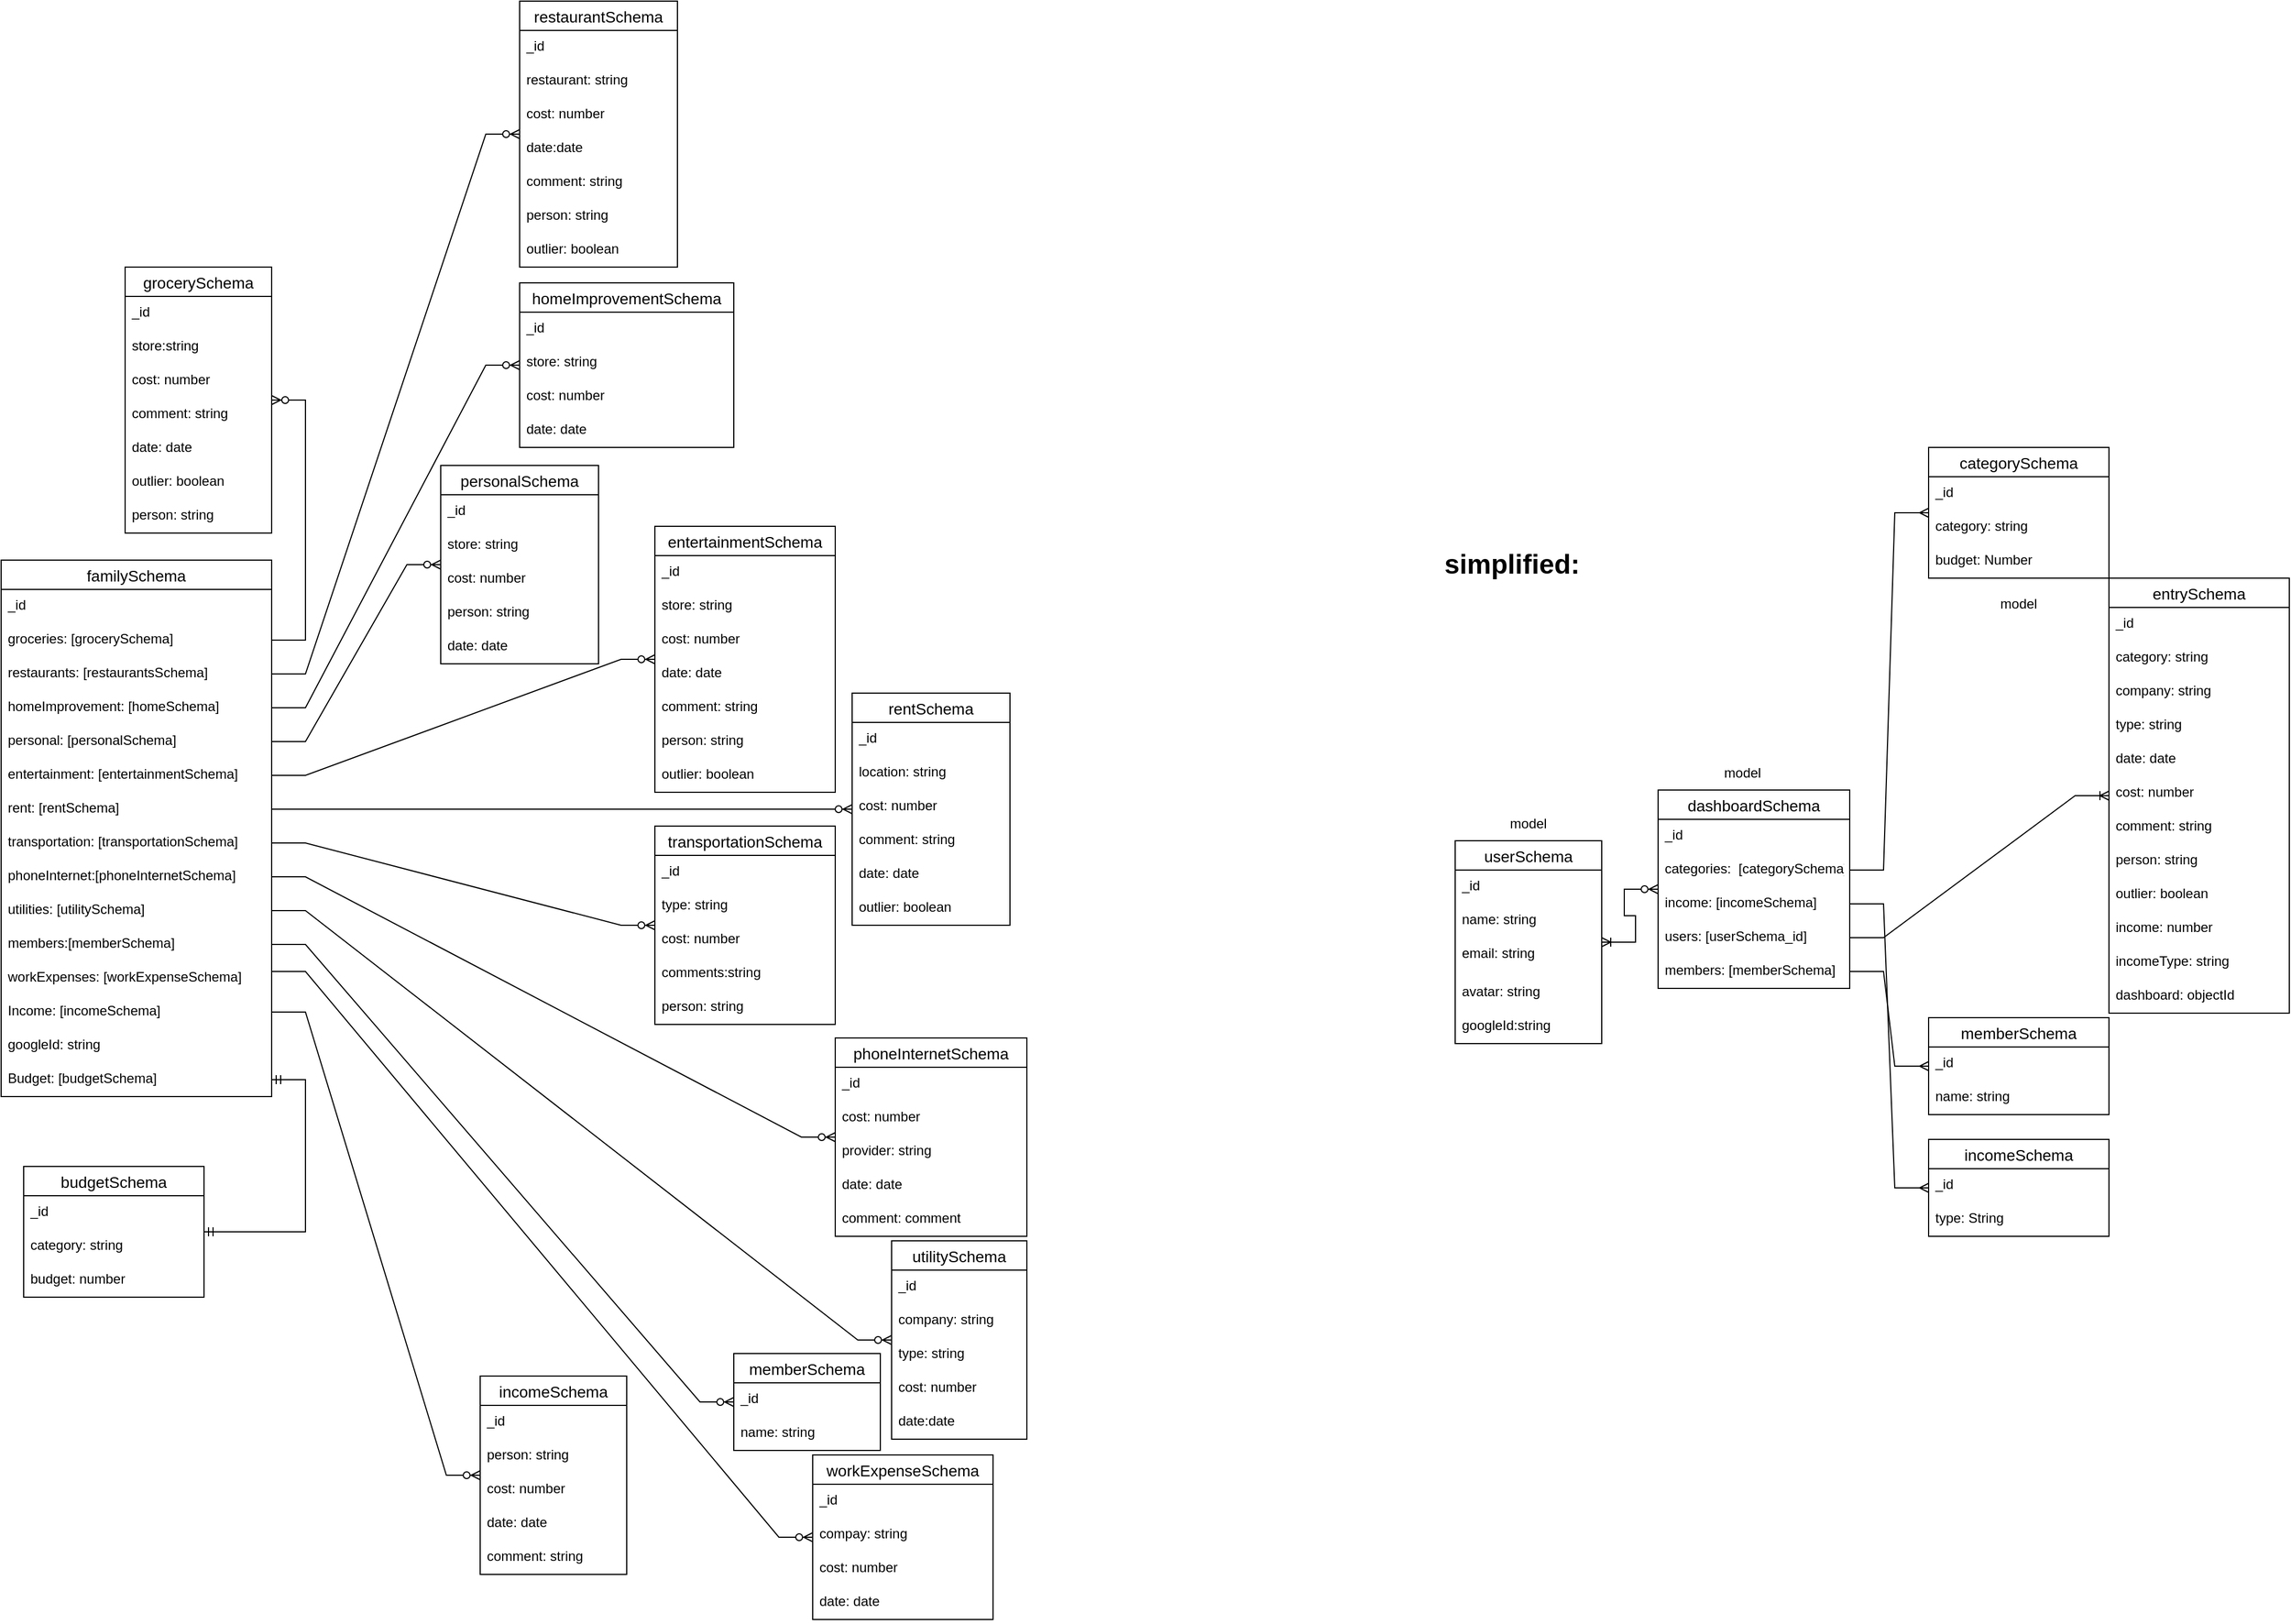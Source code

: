 <mxfile version="20.6.0" type="device"><diagram id="WO_84rL3U-ertuUXP4u1" name="Page-1"><mxGraphModel dx="1070" dy="1040" grid="1" gridSize="10" guides="1" tooltips="1" connect="1" arrows="1" fold="1" page="1" pageScale="1" pageWidth="1100" pageHeight="1700" math="0" shadow="0"><root><mxCell id="0"/><mxCell id="1" parent="0"/><mxCell id="VlWecFwiFD_MpgBrBGhW-43" value="" style="edgeStyle=entityRelationEdgeStyle;fontSize=12;html=1;endArrow=ERzeroToMany;endFill=1;rounded=0;exitX=1;exitY=0.5;exitDx=0;exitDy=0;" parent="1" source="eWNiQmR7Tq-PHGVqPAi0-11" target="VlWecFwiFD_MpgBrBGhW-39" edge="1"><mxGeometry width="100" height="100" relative="1" as="geometry"><mxPoint x="250" y="490" as="sourcePoint"/><mxPoint x="350" y="390" as="targetPoint"/></mxGeometry></mxCell><mxCell id="VlWecFwiFD_MpgBrBGhW-1" value="familySchema" style="swimlane;fontStyle=0;childLayout=stackLayout;horizontal=1;startSize=26;horizontalStack=0;resizeParent=1;resizeParentMax=0;resizeLast=0;collapsible=1;marginBottom=0;align=center;fontSize=14;" parent="1" vertex="1"><mxGeometry x="60" y="546" width="240" height="476" as="geometry"><mxRectangle x="50" y="100" width="80" height="30" as="alternateBounds"/></mxGeometry></mxCell><mxCell id="VlWecFwiFD_MpgBrBGhW-32" value="_id" style="text;strokeColor=none;fillColor=none;spacingLeft=4;spacingRight=4;overflow=hidden;rotatable=0;points=[[0,0.5],[1,0.5]];portConstraint=eastwest;fontSize=12;" parent="VlWecFwiFD_MpgBrBGhW-1" vertex="1"><mxGeometry y="26" width="240" height="30" as="geometry"/></mxCell><mxCell id="VlWecFwiFD_MpgBrBGhW-2" value="groceries: [grocerySchema]" style="text;strokeColor=none;fillColor=none;spacingLeft=4;spacingRight=4;overflow=hidden;rotatable=0;points=[[0,0.5],[1,0.5]];portConstraint=eastwest;fontSize=12;" parent="VlWecFwiFD_MpgBrBGhW-1" vertex="1"><mxGeometry y="56" width="240" height="30" as="geometry"/></mxCell><mxCell id="eWNiQmR7Tq-PHGVqPAi0-11" value="restaurants: [restaurantsSchema]" style="text;strokeColor=none;fillColor=none;spacingLeft=4;spacingRight=4;overflow=hidden;rotatable=0;points=[[0,0.5],[1,0.5]];portConstraint=eastwest;fontSize=12;" parent="VlWecFwiFD_MpgBrBGhW-1" vertex="1"><mxGeometry y="86" width="240" height="30" as="geometry"/></mxCell><mxCell id="VlWecFwiFD_MpgBrBGhW-3" value="homeImprovement: [homeSchema]" style="text;strokeColor=none;fillColor=none;spacingLeft=4;spacingRight=4;overflow=hidden;rotatable=0;points=[[0,0.5],[1,0.5]];portConstraint=eastwest;fontSize=12;" parent="VlWecFwiFD_MpgBrBGhW-1" vertex="1"><mxGeometry y="116" width="240" height="30" as="geometry"/></mxCell><mxCell id="eWNiQmR7Tq-PHGVqPAi0-3" value="personal: [personalSchema]" style="text;strokeColor=none;fillColor=none;spacingLeft=4;spacingRight=4;overflow=hidden;rotatable=0;points=[[0,0.5],[1,0.5]];portConstraint=eastwest;fontSize=12;" parent="VlWecFwiFD_MpgBrBGhW-1" vertex="1"><mxGeometry y="146" width="240" height="30" as="geometry"/></mxCell><mxCell id="VlWecFwiFD_MpgBrBGhW-11" value="entertainment: [entertainmentSchema]" style="text;strokeColor=none;fillColor=none;spacingLeft=4;spacingRight=4;overflow=hidden;rotatable=0;points=[[0,0.5],[1,0.5]];portConstraint=eastwest;fontSize=12;" parent="VlWecFwiFD_MpgBrBGhW-1" vertex="1"><mxGeometry y="176" width="240" height="30" as="geometry"/></mxCell><mxCell id="VlWecFwiFD_MpgBrBGhW-12" value="rent: [rentSchema]" style="text;strokeColor=none;fillColor=none;spacingLeft=4;spacingRight=4;overflow=hidden;rotatable=0;points=[[0,0.5],[1,0.5]];portConstraint=eastwest;fontSize=12;" parent="VlWecFwiFD_MpgBrBGhW-1" vertex="1"><mxGeometry y="206" width="240" height="30" as="geometry"/></mxCell><mxCell id="VlWecFwiFD_MpgBrBGhW-72" value="transportation: [transportationSchema]" style="text;strokeColor=none;fillColor=none;spacingLeft=4;spacingRight=4;overflow=hidden;rotatable=0;points=[[0,0.5],[1,0.5]];portConstraint=eastwest;fontSize=12;" parent="VlWecFwiFD_MpgBrBGhW-1" vertex="1"><mxGeometry y="236" width="240" height="30" as="geometry"/></mxCell><mxCell id="VlWecFwiFD_MpgBrBGhW-71" value="phoneInternet:[phoneInternetSchema]" style="text;strokeColor=none;fillColor=none;spacingLeft=4;spacingRight=4;overflow=hidden;rotatable=0;points=[[0,0.5],[1,0.5]];portConstraint=eastwest;fontSize=12;" parent="VlWecFwiFD_MpgBrBGhW-1" vertex="1"><mxGeometry y="266" width="240" height="30" as="geometry"/></mxCell><mxCell id="VlWecFwiFD_MpgBrBGhW-94" value="utilities: [utilitySchema]" style="text;strokeColor=none;fillColor=none;spacingLeft=4;spacingRight=4;overflow=hidden;rotatable=0;points=[[0,0.5],[1,0.5]];portConstraint=eastwest;fontSize=12;" parent="VlWecFwiFD_MpgBrBGhW-1" vertex="1"><mxGeometry y="296" width="240" height="30" as="geometry"/></mxCell><mxCell id="VlWecFwiFD_MpgBrBGhW-131" value="members:[memberSchema]" style="text;strokeColor=none;fillColor=none;spacingLeft=4;spacingRight=4;overflow=hidden;rotatable=0;points=[[0,0.5],[1,0.5]];portConstraint=eastwest;fontSize=12;" parent="VlWecFwiFD_MpgBrBGhW-1" vertex="1"><mxGeometry y="326" width="240" height="30" as="geometry"/></mxCell><mxCell id="eWNiQmR7Tq-PHGVqPAi0-18" value="workExpenses: [workExpenseSchema]" style="text;strokeColor=none;fillColor=none;spacingLeft=4;spacingRight=4;overflow=hidden;rotatable=0;points=[[0,0.5],[1,0.5]];portConstraint=eastwest;fontSize=12;" parent="VlWecFwiFD_MpgBrBGhW-1" vertex="1"><mxGeometry y="356" width="240" height="30" as="geometry"/></mxCell><mxCell id="VlWecFwiFD_MpgBrBGhW-4" value="Income: [incomeSchema]" style="text;strokeColor=none;fillColor=none;spacingLeft=4;spacingRight=4;overflow=hidden;rotatable=0;points=[[0,0.5],[1,0.5]];portConstraint=eastwest;fontSize=12;" parent="VlWecFwiFD_MpgBrBGhW-1" vertex="1"><mxGeometry y="386" width="240" height="30" as="geometry"/></mxCell><mxCell id="Ias-lhgILJy3exDnKTMi-1" value="googleId: string" style="text;strokeColor=none;fillColor=none;spacingLeft=4;spacingRight=4;overflow=hidden;rotatable=0;points=[[0,0.5],[1,0.5]];portConstraint=eastwest;fontSize=12;" parent="VlWecFwiFD_MpgBrBGhW-1" vertex="1"><mxGeometry y="416" width="240" height="30" as="geometry"/></mxCell><mxCell id="I9Ud9CCFTkTV61IEPjS3-1" value="Budget: [budgetSchema]" style="text;strokeColor=none;fillColor=none;spacingLeft=4;spacingRight=4;overflow=hidden;rotatable=0;points=[[0,0.5],[1,0.5]];portConstraint=eastwest;fontSize=12;" parent="VlWecFwiFD_MpgBrBGhW-1" vertex="1"><mxGeometry y="446" width="240" height="30" as="geometry"/></mxCell><mxCell id="VlWecFwiFD_MpgBrBGhW-36" value="" style="edgeStyle=entityRelationEdgeStyle;fontSize=12;html=1;endArrow=ERzeroToMany;endFill=1;rounded=0;exitX=1;exitY=0.5;exitDx=0;exitDy=0;" parent="1" source="VlWecFwiFD_MpgBrBGhW-2" target="VlWecFwiFD_MpgBrBGhW-14" edge="1"><mxGeometry width="100" height="100" relative="1" as="geometry"><mxPoint x="250" y="490" as="sourcePoint"/><mxPoint x="350" y="390" as="targetPoint"/></mxGeometry></mxCell><mxCell id="VlWecFwiFD_MpgBrBGhW-39" value="restaurantSchema" style="swimlane;fontStyle=0;childLayout=stackLayout;horizontal=1;startSize=26;horizontalStack=0;resizeParent=1;resizeParentMax=0;resizeLast=0;collapsible=1;marginBottom=0;align=center;fontSize=14;" parent="1" vertex="1"><mxGeometry x="520" y="50" width="140" height="236" as="geometry"/></mxCell><mxCell id="VlWecFwiFD_MpgBrBGhW-40" value="_id" style="text;strokeColor=none;fillColor=none;spacingLeft=4;spacingRight=4;overflow=hidden;rotatable=0;points=[[0,0.5],[1,0.5]];portConstraint=eastwest;fontSize=12;" parent="VlWecFwiFD_MpgBrBGhW-39" vertex="1"><mxGeometry y="26" width="140" height="30" as="geometry"/></mxCell><mxCell id="VlWecFwiFD_MpgBrBGhW-41" value="restaurant: string" style="text;strokeColor=none;fillColor=none;spacingLeft=4;spacingRight=4;overflow=hidden;rotatable=0;points=[[0,0.5],[1,0.5]];portConstraint=eastwest;fontSize=12;" parent="VlWecFwiFD_MpgBrBGhW-39" vertex="1"><mxGeometry y="56" width="140" height="30" as="geometry"/></mxCell><mxCell id="VlWecFwiFD_MpgBrBGhW-42" value="cost: number" style="text;strokeColor=none;fillColor=none;spacingLeft=4;spacingRight=4;overflow=hidden;rotatable=0;points=[[0,0.5],[1,0.5]];portConstraint=eastwest;fontSize=12;" parent="VlWecFwiFD_MpgBrBGhW-39" vertex="1"><mxGeometry y="86" width="140" height="30" as="geometry"/></mxCell><mxCell id="VlWecFwiFD_MpgBrBGhW-45" value="date:date" style="text;strokeColor=none;fillColor=none;spacingLeft=4;spacingRight=4;overflow=hidden;rotatable=0;points=[[0,0.5],[1,0.5]];portConstraint=eastwest;fontSize=12;" parent="VlWecFwiFD_MpgBrBGhW-39" vertex="1"><mxGeometry y="116" width="140" height="30" as="geometry"/></mxCell><mxCell id="VlWecFwiFD_MpgBrBGhW-75" value="comment: string" style="text;strokeColor=none;fillColor=none;spacingLeft=4;spacingRight=4;overflow=hidden;rotatable=0;points=[[0,0.5],[1,0.5]];portConstraint=eastwest;fontSize=12;" parent="VlWecFwiFD_MpgBrBGhW-39" vertex="1"><mxGeometry y="146" width="140" height="30" as="geometry"/></mxCell><mxCell id="VlWecFwiFD_MpgBrBGhW-110" value="person: string" style="text;strokeColor=none;fillColor=none;spacingLeft=4;spacingRight=4;overflow=hidden;rotatable=0;points=[[0,0.5],[1,0.5]];portConstraint=eastwest;fontSize=12;" parent="VlWecFwiFD_MpgBrBGhW-39" vertex="1"><mxGeometry y="176" width="140" height="30" as="geometry"/></mxCell><mxCell id="VlWecFwiFD_MpgBrBGhW-146" value="outlier: boolean" style="text;strokeColor=none;fillColor=none;spacingLeft=4;spacingRight=4;overflow=hidden;rotatable=0;points=[[0,0.5],[1,0.5]];portConstraint=eastwest;fontSize=12;" parent="VlWecFwiFD_MpgBrBGhW-39" vertex="1"><mxGeometry y="206" width="140" height="30" as="geometry"/></mxCell><mxCell id="VlWecFwiFD_MpgBrBGhW-46" value="entertainmentSchema" style="swimlane;fontStyle=0;childLayout=stackLayout;horizontal=1;startSize=26;horizontalStack=0;resizeParent=1;resizeParentMax=0;resizeLast=0;collapsible=1;marginBottom=0;align=center;fontSize=14;" parent="1" vertex="1"><mxGeometry x="640" y="516" width="160" height="236" as="geometry"/></mxCell><mxCell id="VlWecFwiFD_MpgBrBGhW-47" value="_id" style="text;strokeColor=none;fillColor=none;spacingLeft=4;spacingRight=4;overflow=hidden;rotatable=0;points=[[0,0.5],[1,0.5]];portConstraint=eastwest;fontSize=12;" parent="VlWecFwiFD_MpgBrBGhW-46" vertex="1"><mxGeometry y="26" width="160" height="30" as="geometry"/></mxCell><mxCell id="VlWecFwiFD_MpgBrBGhW-48" value="store: string" style="text;strokeColor=none;fillColor=none;spacingLeft=4;spacingRight=4;overflow=hidden;rotatable=0;points=[[0,0.5],[1,0.5]];portConstraint=eastwest;fontSize=12;" parent="VlWecFwiFD_MpgBrBGhW-46" vertex="1"><mxGeometry y="56" width="160" height="30" as="geometry"/></mxCell><mxCell id="VlWecFwiFD_MpgBrBGhW-49" value="cost: number" style="text;strokeColor=none;fillColor=none;spacingLeft=4;spacingRight=4;overflow=hidden;rotatable=0;points=[[0,0.5],[1,0.5]];portConstraint=eastwest;fontSize=12;" parent="VlWecFwiFD_MpgBrBGhW-46" vertex="1"><mxGeometry y="86" width="160" height="30" as="geometry"/></mxCell><mxCell id="VlWecFwiFD_MpgBrBGhW-57" value="date: date" style="text;strokeColor=none;fillColor=none;spacingLeft=4;spacingRight=4;overflow=hidden;rotatable=0;points=[[0,0.5],[1,0.5]];portConstraint=eastwest;fontSize=12;" parent="VlWecFwiFD_MpgBrBGhW-46" vertex="1"><mxGeometry y="116" width="160" height="30" as="geometry"/></mxCell><mxCell id="VlWecFwiFD_MpgBrBGhW-74" value="comment: string" style="text;strokeColor=none;fillColor=none;spacingLeft=4;spacingRight=4;overflow=hidden;rotatable=0;points=[[0,0.5],[1,0.5]];portConstraint=eastwest;fontSize=12;" parent="VlWecFwiFD_MpgBrBGhW-46" vertex="1"><mxGeometry y="146" width="160" height="30" as="geometry"/></mxCell><mxCell id="VlWecFwiFD_MpgBrBGhW-109" value="person: string" style="text;strokeColor=none;fillColor=none;spacingLeft=4;spacingRight=4;overflow=hidden;rotatable=0;points=[[0,0.5],[1,0.5]];portConstraint=eastwest;fontSize=12;" parent="VlWecFwiFD_MpgBrBGhW-46" vertex="1"><mxGeometry y="176" width="160" height="30" as="geometry"/></mxCell><mxCell id="VlWecFwiFD_MpgBrBGhW-147" value="outlier: boolean" style="text;strokeColor=none;fillColor=none;spacingLeft=4;spacingRight=4;overflow=hidden;rotatable=0;points=[[0,0.5],[1,0.5]];portConstraint=eastwest;fontSize=12;" parent="VlWecFwiFD_MpgBrBGhW-46" vertex="1"><mxGeometry y="206" width="160" height="30" as="geometry"/></mxCell><mxCell id="VlWecFwiFD_MpgBrBGhW-50" value="" style="edgeStyle=entityRelationEdgeStyle;fontSize=12;html=1;endArrow=ERzeroToMany;endFill=1;rounded=0;exitX=1;exitY=0.5;exitDx=0;exitDy=0;" parent="1" source="VlWecFwiFD_MpgBrBGhW-11" target="VlWecFwiFD_MpgBrBGhW-46" edge="1"><mxGeometry width="100" height="100" relative="1" as="geometry"><mxPoint x="250" y="490" as="sourcePoint"/><mxPoint x="450" y="470" as="targetPoint"/></mxGeometry></mxCell><mxCell id="VlWecFwiFD_MpgBrBGhW-53" value="rentSchema" style="swimlane;fontStyle=0;childLayout=stackLayout;horizontal=1;startSize=26;horizontalStack=0;resizeParent=1;resizeParentMax=0;resizeLast=0;collapsible=1;marginBottom=0;align=center;fontSize=14;" parent="1" vertex="1"><mxGeometry x="815" y="664" width="140" height="206" as="geometry"/></mxCell><mxCell id="VlWecFwiFD_MpgBrBGhW-54" value="_id" style="text;strokeColor=none;fillColor=none;spacingLeft=4;spacingRight=4;overflow=hidden;rotatable=0;points=[[0,0.5],[1,0.5]];portConstraint=eastwest;fontSize=12;" parent="VlWecFwiFD_MpgBrBGhW-53" vertex="1"><mxGeometry y="26" width="140" height="30" as="geometry"/></mxCell><mxCell id="VlWecFwiFD_MpgBrBGhW-55" value="location: string" style="text;strokeColor=none;fillColor=none;spacingLeft=4;spacingRight=4;overflow=hidden;rotatable=0;points=[[0,0.5],[1,0.5]];portConstraint=eastwest;fontSize=12;" parent="VlWecFwiFD_MpgBrBGhW-53" vertex="1"><mxGeometry y="56" width="140" height="30" as="geometry"/></mxCell><mxCell id="VlWecFwiFD_MpgBrBGhW-56" value="cost: number" style="text;strokeColor=none;fillColor=none;spacingLeft=4;spacingRight=4;overflow=hidden;rotatable=0;points=[[0,0.5],[1,0.5]];portConstraint=eastwest;fontSize=12;" parent="VlWecFwiFD_MpgBrBGhW-53" vertex="1"><mxGeometry y="86" width="140" height="30" as="geometry"/></mxCell><mxCell id="VlWecFwiFD_MpgBrBGhW-77" value="comment: string" style="text;strokeColor=none;fillColor=none;spacingLeft=4;spacingRight=4;overflow=hidden;rotatable=0;points=[[0,0.5],[1,0.5]];portConstraint=eastwest;fontSize=12;" parent="VlWecFwiFD_MpgBrBGhW-53" vertex="1"><mxGeometry y="116" width="140" height="30" as="geometry"/></mxCell><mxCell id="VlWecFwiFD_MpgBrBGhW-58" value="date: date" style="text;strokeColor=none;fillColor=none;spacingLeft=4;spacingRight=4;overflow=hidden;rotatable=0;points=[[0,0.5],[1,0.5]];portConstraint=eastwest;fontSize=12;" parent="VlWecFwiFD_MpgBrBGhW-53" vertex="1"><mxGeometry y="146" width="140" height="30" as="geometry"/></mxCell><mxCell id="VlWecFwiFD_MpgBrBGhW-148" value="outlier: boolean" style="text;strokeColor=none;fillColor=none;spacingLeft=4;spacingRight=4;overflow=hidden;rotatable=0;points=[[0,0.5],[1,0.5]];portConstraint=eastwest;fontSize=12;" parent="VlWecFwiFD_MpgBrBGhW-53" vertex="1"><mxGeometry y="176" width="140" height="30" as="geometry"/></mxCell><mxCell id="VlWecFwiFD_MpgBrBGhW-59" value="" style="edgeStyle=entityRelationEdgeStyle;fontSize=12;html=1;endArrow=ERzeroToMany;endFill=1;rounded=0;exitX=1;exitY=0.5;exitDx=0;exitDy=0;" parent="1" source="VlWecFwiFD_MpgBrBGhW-12" target="VlWecFwiFD_MpgBrBGhW-53" edge="1"><mxGeometry width="100" height="100" relative="1" as="geometry"><mxPoint x="250" y="490" as="sourcePoint"/><mxPoint x="350" y="390" as="targetPoint"/></mxGeometry></mxCell><mxCell id="VlWecFwiFD_MpgBrBGhW-60" value="incomeSchema" style="swimlane;fontStyle=0;childLayout=stackLayout;horizontal=1;startSize=26;horizontalStack=0;resizeParent=1;resizeParentMax=0;resizeLast=0;collapsible=1;marginBottom=0;align=center;fontSize=14;" parent="1" vertex="1"><mxGeometry x="485" y="1270" width="130" height="176" as="geometry"/></mxCell><mxCell id="VlWecFwiFD_MpgBrBGhW-61" value="_id" style="text;strokeColor=none;fillColor=none;spacingLeft=4;spacingRight=4;overflow=hidden;rotatable=0;points=[[0,0.5],[1,0.5]];portConstraint=eastwest;fontSize=12;" parent="VlWecFwiFD_MpgBrBGhW-60" vertex="1"><mxGeometry y="26" width="130" height="30" as="geometry"/></mxCell><mxCell id="VlWecFwiFD_MpgBrBGhW-62" value="person: string" style="text;strokeColor=none;fillColor=none;spacingLeft=4;spacingRight=4;overflow=hidden;rotatable=0;points=[[0,0.5],[1,0.5]];portConstraint=eastwest;fontSize=12;" parent="VlWecFwiFD_MpgBrBGhW-60" vertex="1"><mxGeometry y="56" width="130" height="30" as="geometry"/></mxCell><mxCell id="VlWecFwiFD_MpgBrBGhW-63" value="cost: number" style="text;strokeColor=none;fillColor=none;spacingLeft=4;spacingRight=4;overflow=hidden;rotatable=0;points=[[0,0.5],[1,0.5]];portConstraint=eastwest;fontSize=12;" parent="VlWecFwiFD_MpgBrBGhW-60" vertex="1"><mxGeometry y="86" width="130" height="30" as="geometry"/></mxCell><mxCell id="VlWecFwiFD_MpgBrBGhW-64" value="date: date" style="text;strokeColor=none;fillColor=none;spacingLeft=4;spacingRight=4;overflow=hidden;rotatable=0;points=[[0,0.5],[1,0.5]];portConstraint=eastwest;fontSize=12;" parent="VlWecFwiFD_MpgBrBGhW-60" vertex="1"><mxGeometry y="116" width="130" height="30" as="geometry"/></mxCell><mxCell id="VlWecFwiFD_MpgBrBGhW-78" value="comment: string" style="text;strokeColor=none;fillColor=none;spacingLeft=4;spacingRight=4;overflow=hidden;rotatable=0;points=[[0,0.5],[1,0.5]];portConstraint=eastwest;fontSize=12;" parent="VlWecFwiFD_MpgBrBGhW-60" vertex="1"><mxGeometry y="146" width="130" height="30" as="geometry"/></mxCell><mxCell id="VlWecFwiFD_MpgBrBGhW-65" value="" style="edgeStyle=entityRelationEdgeStyle;fontSize=12;html=1;endArrow=ERzeroToMany;endFill=1;rounded=0;exitX=1;exitY=0.5;exitDx=0;exitDy=0;" parent="1" source="VlWecFwiFD_MpgBrBGhW-4" target="VlWecFwiFD_MpgBrBGhW-60" edge="1"><mxGeometry width="100" height="100" relative="1" as="geometry"><mxPoint x="250" y="490" as="sourcePoint"/><mxPoint x="350" y="390" as="targetPoint"/></mxGeometry></mxCell><mxCell id="VlWecFwiFD_MpgBrBGhW-86" value="" style="edgeStyle=entityRelationEdgeStyle;fontSize=12;html=1;endArrow=ERzeroToMany;endFill=1;rounded=0;exitX=1;exitY=0.5;exitDx=0;exitDy=0;" parent="1" source="VlWecFwiFD_MpgBrBGhW-72" target="VlWecFwiFD_MpgBrBGhW-79" edge="1"><mxGeometry width="100" height="100" relative="1" as="geometry"><mxPoint x="480" y="540" as="sourcePoint"/><mxPoint x="580" y="440" as="targetPoint"/></mxGeometry></mxCell><mxCell id="VlWecFwiFD_MpgBrBGhW-87" value="phoneInternetSchema" style="swimlane;fontStyle=0;childLayout=stackLayout;horizontal=1;startSize=26;horizontalStack=0;resizeParent=1;resizeParentMax=0;resizeLast=0;collapsible=1;marginBottom=0;align=center;fontSize=14;" parent="1" vertex="1"><mxGeometry x="800" y="970" width="170" height="176" as="geometry"/></mxCell><mxCell id="VlWecFwiFD_MpgBrBGhW-88" value="_id" style="text;strokeColor=none;fillColor=none;spacingLeft=4;spacingRight=4;overflow=hidden;rotatable=0;points=[[0,0.5],[1,0.5]];portConstraint=eastwest;fontSize=12;" parent="VlWecFwiFD_MpgBrBGhW-87" vertex="1"><mxGeometry y="26" width="170" height="30" as="geometry"/></mxCell><mxCell id="VlWecFwiFD_MpgBrBGhW-89" value="cost: number" style="text;strokeColor=none;fillColor=none;spacingLeft=4;spacingRight=4;overflow=hidden;rotatable=0;points=[[0,0.5],[1,0.5]];portConstraint=eastwest;fontSize=12;" parent="VlWecFwiFD_MpgBrBGhW-87" vertex="1"><mxGeometry y="56" width="170" height="30" as="geometry"/></mxCell><mxCell id="8Yb-MO7SLVGUy_m8egsz-1" value="provider: string" style="text;strokeColor=none;fillColor=none;spacingLeft=4;spacingRight=4;overflow=hidden;rotatable=0;points=[[0,0.5],[1,0.5]];portConstraint=eastwest;fontSize=12;" parent="VlWecFwiFD_MpgBrBGhW-87" vertex="1"><mxGeometry y="86" width="170" height="30" as="geometry"/></mxCell><mxCell id="VlWecFwiFD_MpgBrBGhW-90" value="date: date" style="text;strokeColor=none;fillColor=none;spacingLeft=4;spacingRight=4;overflow=hidden;rotatable=0;points=[[0,0.5],[1,0.5]];portConstraint=eastwest;fontSize=12;" parent="VlWecFwiFD_MpgBrBGhW-87" vertex="1"><mxGeometry y="116" width="170" height="30" as="geometry"/></mxCell><mxCell id="VlWecFwiFD_MpgBrBGhW-91" value="comment: comment" style="text;strokeColor=none;fillColor=none;spacingLeft=4;spacingRight=4;overflow=hidden;rotatable=0;points=[[0,0.5],[1,0.5]];portConstraint=eastwest;fontSize=12;" parent="VlWecFwiFD_MpgBrBGhW-87" vertex="1"><mxGeometry y="146" width="170" height="30" as="geometry"/></mxCell><mxCell id="VlWecFwiFD_MpgBrBGhW-92" value="" style="edgeStyle=entityRelationEdgeStyle;fontSize=12;html=1;endArrow=ERzeroToMany;endFill=1;rounded=0;startArrow=none;exitX=1;exitY=0.5;exitDx=0;exitDy=0;" parent="1" source="VlWecFwiFD_MpgBrBGhW-71" target="VlWecFwiFD_MpgBrBGhW-87" edge="1"><mxGeometry width="100" height="100" relative="1" as="geometry"><mxPoint x="480" y="540" as="sourcePoint"/><mxPoint x="580" y="440" as="targetPoint"/></mxGeometry></mxCell><mxCell id="VlWecFwiFD_MpgBrBGhW-116" value="" style="edgeStyle=entityRelationEdgeStyle;fontSize=12;html=1;endArrow=ERzeroToMany;endFill=1;rounded=0;exitX=1;exitY=0.5;exitDx=0;exitDy=0;" parent="1" source="VlWecFwiFD_MpgBrBGhW-94" target="VlWecFwiFD_MpgBrBGhW-95" edge="1"><mxGeometry width="100" height="100" relative="1" as="geometry"><mxPoint x="480" y="720" as="sourcePoint"/><mxPoint x="580" y="620" as="targetPoint"/></mxGeometry></mxCell><mxCell id="VlWecFwiFD_MpgBrBGhW-95" value="utilitySchema" style="swimlane;fontStyle=0;childLayout=stackLayout;horizontal=1;startSize=26;horizontalStack=0;resizeParent=1;resizeParentMax=0;resizeLast=0;collapsible=1;marginBottom=0;align=center;fontSize=14;" parent="1" vertex="1"><mxGeometry x="850" y="1150" width="120" height="176" as="geometry"/></mxCell><mxCell id="VlWecFwiFD_MpgBrBGhW-96" value="_id" style="text;strokeColor=none;fillColor=none;spacingLeft=4;spacingRight=4;overflow=hidden;rotatable=0;points=[[0,0.5],[1,0.5]];portConstraint=eastwest;fontSize=12;" parent="VlWecFwiFD_MpgBrBGhW-95" vertex="1"><mxGeometry y="26" width="120" height="30" as="geometry"/></mxCell><mxCell id="VlWecFwiFD_MpgBrBGhW-97" value="company: string" style="text;strokeColor=none;fillColor=none;spacingLeft=4;spacingRight=4;overflow=hidden;rotatable=0;points=[[0,0.5],[1,0.5]];portConstraint=eastwest;fontSize=12;" parent="VlWecFwiFD_MpgBrBGhW-95" vertex="1"><mxGeometry y="56" width="120" height="30" as="geometry"/></mxCell><mxCell id="eWNiQmR7Tq-PHGVqPAi0-2" value="type: string" style="text;strokeColor=none;fillColor=none;spacingLeft=4;spacingRight=4;overflow=hidden;rotatable=0;points=[[0,0.5],[1,0.5]];portConstraint=eastwest;fontSize=12;" parent="VlWecFwiFD_MpgBrBGhW-95" vertex="1"><mxGeometry y="86" width="120" height="30" as="geometry"/></mxCell><mxCell id="VlWecFwiFD_MpgBrBGhW-98" value="cost: number" style="text;strokeColor=none;fillColor=none;spacingLeft=4;spacingRight=4;overflow=hidden;rotatable=0;points=[[0,0.5],[1,0.5]];portConstraint=eastwest;fontSize=12;" parent="VlWecFwiFD_MpgBrBGhW-95" vertex="1"><mxGeometry y="116" width="120" height="30" as="geometry"/></mxCell><mxCell id="VlWecFwiFD_MpgBrBGhW-115" value="date:date" style="text;strokeColor=none;fillColor=none;spacingLeft=4;spacingRight=4;overflow=hidden;rotatable=0;points=[[0,0.5],[1,0.5]];portConstraint=eastwest;fontSize=12;" parent="VlWecFwiFD_MpgBrBGhW-95" vertex="1"><mxGeometry y="146" width="120" height="30" as="geometry"/></mxCell><mxCell id="VlWecFwiFD_MpgBrBGhW-132" value="memberSchema" style="swimlane;fontStyle=0;childLayout=stackLayout;horizontal=1;startSize=26;horizontalStack=0;resizeParent=1;resizeParentMax=0;resizeLast=0;collapsible=1;marginBottom=0;align=center;fontSize=14;" parent="1" vertex="1"><mxGeometry x="710" y="1250" width="130" height="86" as="geometry"/></mxCell><mxCell id="VlWecFwiFD_MpgBrBGhW-133" value="_id" style="text;strokeColor=none;fillColor=none;spacingLeft=4;spacingRight=4;overflow=hidden;rotatable=0;points=[[0,0.5],[1,0.5]];portConstraint=eastwest;fontSize=12;" parent="VlWecFwiFD_MpgBrBGhW-132" vertex="1"><mxGeometry y="26" width="130" height="30" as="geometry"/></mxCell><mxCell id="VlWecFwiFD_MpgBrBGhW-134" value="name: string" style="text;strokeColor=none;fillColor=none;spacingLeft=4;spacingRight=4;overflow=hidden;rotatable=0;points=[[0,0.5],[1,0.5]];portConstraint=eastwest;fontSize=12;" parent="VlWecFwiFD_MpgBrBGhW-132" vertex="1"><mxGeometry y="56" width="130" height="30" as="geometry"/></mxCell><mxCell id="VlWecFwiFD_MpgBrBGhW-136" value="" style="edgeStyle=entityRelationEdgeStyle;fontSize=12;html=1;endArrow=ERzeroToMany;endFill=1;rounded=0;exitX=1;exitY=0.5;exitDx=0;exitDy=0;" parent="1" source="VlWecFwiFD_MpgBrBGhW-131" target="VlWecFwiFD_MpgBrBGhW-132" edge="1"><mxGeometry width="100" height="100" relative="1" as="geometry"><mxPoint x="480" y="760" as="sourcePoint"/><mxPoint x="580" y="660" as="targetPoint"/></mxGeometry></mxCell><mxCell id="VlWecFwiFD_MpgBrBGhW-79" value="transportationSchema" style="swimlane;fontStyle=0;childLayout=stackLayout;horizontal=1;startSize=26;horizontalStack=0;resizeParent=1;resizeParentMax=0;resizeLast=0;collapsible=1;marginBottom=0;align=center;fontSize=14;" parent="1" vertex="1"><mxGeometry x="640" y="782" width="160" height="176" as="geometry"/></mxCell><mxCell id="VlWecFwiFD_MpgBrBGhW-80" value="_id" style="text;strokeColor=none;fillColor=none;spacingLeft=4;spacingRight=4;overflow=hidden;rotatable=0;points=[[0,0.5],[1,0.5]];portConstraint=eastwest;fontSize=12;" parent="VlWecFwiFD_MpgBrBGhW-79" vertex="1"><mxGeometry y="26" width="160" height="30" as="geometry"/></mxCell><mxCell id="VlWecFwiFD_MpgBrBGhW-83" value="type: string" style="text;strokeColor=none;fillColor=none;spacingLeft=4;spacingRight=4;overflow=hidden;rotatable=0;points=[[0,0.5],[1,0.5]];portConstraint=eastwest;fontSize=12;" parent="VlWecFwiFD_MpgBrBGhW-79" vertex="1"><mxGeometry y="56" width="160" height="30" as="geometry"/></mxCell><mxCell id="VlWecFwiFD_MpgBrBGhW-81" value="cost: number" style="text;strokeColor=none;fillColor=none;spacingLeft=4;spacingRight=4;overflow=hidden;rotatable=0;points=[[0,0.5],[1,0.5]];portConstraint=eastwest;fontSize=12;" parent="VlWecFwiFD_MpgBrBGhW-79" vertex="1"><mxGeometry y="86" width="160" height="30" as="geometry"/></mxCell><mxCell id="VlWecFwiFD_MpgBrBGhW-82" value="comments:string" style="text;strokeColor=none;fillColor=none;spacingLeft=4;spacingRight=4;overflow=hidden;rotatable=0;points=[[0,0.5],[1,0.5]];portConstraint=eastwest;fontSize=12;" parent="VlWecFwiFD_MpgBrBGhW-79" vertex="1"><mxGeometry y="116" width="160" height="30" as="geometry"/></mxCell><mxCell id="VlWecFwiFD_MpgBrBGhW-129" value="person: string" style="text;strokeColor=none;fillColor=none;spacingLeft=4;spacingRight=4;overflow=hidden;rotatable=0;points=[[0,0.5],[1,0.5]];portConstraint=eastwest;fontSize=12;" parent="VlWecFwiFD_MpgBrBGhW-79" vertex="1"><mxGeometry y="146" width="160" height="30" as="geometry"/></mxCell><mxCell id="VlWecFwiFD_MpgBrBGhW-14" value="grocerySchema" style="swimlane;fontStyle=0;childLayout=stackLayout;horizontal=1;startSize=26;horizontalStack=0;resizeParent=1;resizeParentMax=0;resizeLast=0;collapsible=1;marginBottom=0;align=center;fontSize=14;" parent="1" vertex="1"><mxGeometry x="170" y="286" width="130" height="236" as="geometry"><mxRectangle x="50" y="100" width="80" height="30" as="alternateBounds"/></mxGeometry></mxCell><mxCell id="VlWecFwiFD_MpgBrBGhW-15" value="_id" style="text;strokeColor=none;fillColor=none;spacingLeft=4;spacingRight=4;overflow=hidden;rotatable=0;points=[[0,0.5],[1,0.5]];portConstraint=eastwest;fontSize=12;" parent="VlWecFwiFD_MpgBrBGhW-14" vertex="1"><mxGeometry y="26" width="130" height="30" as="geometry"/></mxCell><mxCell id="VlWecFwiFD_MpgBrBGhW-18" value="store:string" style="text;strokeColor=none;fillColor=none;spacingLeft=4;spacingRight=4;overflow=hidden;rotatable=0;points=[[0,0.5],[1,0.5]];portConstraint=eastwest;fontSize=12;" parent="VlWecFwiFD_MpgBrBGhW-14" vertex="1"><mxGeometry y="56" width="130" height="30" as="geometry"/></mxCell><mxCell id="VlWecFwiFD_MpgBrBGhW-19" value="cost: number" style="text;strokeColor=none;fillColor=none;spacingLeft=4;spacingRight=4;overflow=hidden;rotatable=0;points=[[0,0.5],[1,0.5]];portConstraint=eastwest;fontSize=12;" parent="VlWecFwiFD_MpgBrBGhW-14" vertex="1"><mxGeometry y="86" width="130" height="30" as="geometry"/></mxCell><mxCell id="VlWecFwiFD_MpgBrBGhW-76" value="comment: string" style="text;strokeColor=none;fillColor=none;spacingLeft=4;spacingRight=4;overflow=hidden;rotatable=0;points=[[0,0.5],[1,0.5]];portConstraint=eastwest;fontSize=12;" parent="VlWecFwiFD_MpgBrBGhW-14" vertex="1"><mxGeometry y="116" width="130" height="30" as="geometry"/></mxCell><mxCell id="VlWecFwiFD_MpgBrBGhW-44" value="date: date" style="text;strokeColor=none;fillColor=none;spacingLeft=4;spacingRight=4;overflow=hidden;rotatable=0;points=[[0,0.5],[1,0.5]];portConstraint=eastwest;fontSize=12;" parent="VlWecFwiFD_MpgBrBGhW-14" vertex="1"><mxGeometry y="146" width="130" height="30" as="geometry"/></mxCell><mxCell id="VlWecFwiFD_MpgBrBGhW-144" value="outlier: boolean" style="text;strokeColor=none;fillColor=none;spacingLeft=4;spacingRight=4;overflow=hidden;rotatable=0;points=[[0,0.5],[1,0.5]];portConstraint=eastwest;fontSize=12;" parent="VlWecFwiFD_MpgBrBGhW-14" vertex="1"><mxGeometry y="176" width="130" height="30" as="geometry"/></mxCell><mxCell id="VlWecFwiFD_MpgBrBGhW-111" value="person: string" style="text;strokeColor=none;fillColor=none;spacingLeft=4;spacingRight=4;overflow=hidden;rotatable=0;points=[[0,0.5],[1,0.5]];portConstraint=eastwest;fontSize=12;" parent="VlWecFwiFD_MpgBrBGhW-14" vertex="1"><mxGeometry y="206" width="130" height="30" as="geometry"/></mxCell><mxCell id="eWNiQmR7Tq-PHGVqPAi0-4" value="personalSchema" style="swimlane;fontStyle=0;childLayout=stackLayout;horizontal=1;startSize=26;horizontalStack=0;resizeParent=1;resizeParentMax=0;resizeLast=0;collapsible=1;marginBottom=0;align=center;fontSize=14;" parent="1" vertex="1"><mxGeometry x="450" y="462" width="140" height="176" as="geometry"/></mxCell><mxCell id="eWNiQmR7Tq-PHGVqPAi0-5" value="_id" style="text;strokeColor=none;fillColor=none;spacingLeft=4;spacingRight=4;overflow=hidden;rotatable=0;points=[[0,0.5],[1,0.5]];portConstraint=eastwest;fontSize=12;" parent="eWNiQmR7Tq-PHGVqPAi0-4" vertex="1"><mxGeometry y="26" width="140" height="30" as="geometry"/></mxCell><mxCell id="eWNiQmR7Tq-PHGVqPAi0-6" value="store: string" style="text;strokeColor=none;fillColor=none;spacingLeft=4;spacingRight=4;overflow=hidden;rotatable=0;points=[[0,0.5],[1,0.5]];portConstraint=eastwest;fontSize=12;" parent="eWNiQmR7Tq-PHGVqPAi0-4" vertex="1"><mxGeometry y="56" width="140" height="30" as="geometry"/></mxCell><mxCell id="eWNiQmR7Tq-PHGVqPAi0-9" value="cost: number" style="text;strokeColor=none;fillColor=none;spacingLeft=4;spacingRight=4;overflow=hidden;rotatable=0;points=[[0,0.5],[1,0.5]];portConstraint=eastwest;fontSize=12;" parent="eWNiQmR7Tq-PHGVqPAi0-4" vertex="1"><mxGeometry y="86" width="140" height="30" as="geometry"/></mxCell><mxCell id="eWNiQmR7Tq-PHGVqPAi0-10" value="person: string" style="text;strokeColor=none;fillColor=none;spacingLeft=4;spacingRight=4;overflow=hidden;rotatable=0;points=[[0,0.5],[1,0.5]];portConstraint=eastwest;fontSize=12;" parent="eWNiQmR7Tq-PHGVqPAi0-4" vertex="1"><mxGeometry y="116" width="140" height="30" as="geometry"/></mxCell><mxCell id="eWNiQmR7Tq-PHGVqPAi0-7" value="date: date" style="text;strokeColor=none;fillColor=none;spacingLeft=4;spacingRight=4;overflow=hidden;rotatable=0;points=[[0,0.5],[1,0.5]];portConstraint=eastwest;fontSize=12;" parent="eWNiQmR7Tq-PHGVqPAi0-4" vertex="1"><mxGeometry y="146" width="140" height="30" as="geometry"/></mxCell><mxCell id="eWNiQmR7Tq-PHGVqPAi0-8" value="" style="edgeStyle=entityRelationEdgeStyle;fontSize=12;html=1;endArrow=ERzeroToMany;endFill=1;rounded=0;exitX=1;exitY=0.5;exitDx=0;exitDy=0;" parent="1" source="eWNiQmR7Tq-PHGVqPAi0-3" target="eWNiQmR7Tq-PHGVqPAi0-4" edge="1"><mxGeometry width="100" height="100" relative="1" as="geometry"><mxPoint x="500" y="790" as="sourcePoint"/><mxPoint x="600" y="690" as="targetPoint"/></mxGeometry></mxCell><mxCell id="eWNiQmR7Tq-PHGVqPAi0-12" value="homeImprovementSchema" style="swimlane;fontStyle=0;childLayout=stackLayout;horizontal=1;startSize=26;horizontalStack=0;resizeParent=1;resizeParentMax=0;resizeLast=0;collapsible=1;marginBottom=0;align=center;fontSize=14;" parent="1" vertex="1"><mxGeometry x="520" y="300" width="190" height="146" as="geometry"/></mxCell><mxCell id="eWNiQmR7Tq-PHGVqPAi0-13" value="_id" style="text;strokeColor=none;fillColor=none;spacingLeft=4;spacingRight=4;overflow=hidden;rotatable=0;points=[[0,0.5],[1,0.5]];portConstraint=eastwest;fontSize=12;" parent="eWNiQmR7Tq-PHGVqPAi0-12" vertex="1"><mxGeometry y="26" width="190" height="30" as="geometry"/></mxCell><mxCell id="eWNiQmR7Tq-PHGVqPAi0-14" value="store: string" style="text;strokeColor=none;fillColor=none;spacingLeft=4;spacingRight=4;overflow=hidden;rotatable=0;points=[[0,0.5],[1,0.5]];portConstraint=eastwest;fontSize=12;" parent="eWNiQmR7Tq-PHGVqPAi0-12" vertex="1"><mxGeometry y="56" width="190" height="30" as="geometry"/></mxCell><mxCell id="eWNiQmR7Tq-PHGVqPAi0-16" value="cost: number" style="text;strokeColor=none;fillColor=none;spacingLeft=4;spacingRight=4;overflow=hidden;rotatable=0;points=[[0,0.5],[1,0.5]];portConstraint=eastwest;fontSize=12;" parent="eWNiQmR7Tq-PHGVqPAi0-12" vertex="1"><mxGeometry y="86" width="190" height="30" as="geometry"/></mxCell><mxCell id="eWNiQmR7Tq-PHGVqPAi0-15" value="date: date" style="text;strokeColor=none;fillColor=none;spacingLeft=4;spacingRight=4;overflow=hidden;rotatable=0;points=[[0,0.5],[1,0.5]];portConstraint=eastwest;fontSize=12;" parent="eWNiQmR7Tq-PHGVqPAi0-12" vertex="1"><mxGeometry y="116" width="190" height="30" as="geometry"/></mxCell><mxCell id="eWNiQmR7Tq-PHGVqPAi0-17" value="" style="edgeStyle=entityRelationEdgeStyle;fontSize=12;html=1;endArrow=ERzeroToMany;endFill=1;rounded=0;exitX=1;exitY=0.5;exitDx=0;exitDy=0;" parent="1" source="VlWecFwiFD_MpgBrBGhW-3" target="eWNiQmR7Tq-PHGVqPAi0-12" edge="1"><mxGeometry width="100" height="100" relative="1" as="geometry"><mxPoint x="500" y="790" as="sourcePoint"/><mxPoint x="600" y="690" as="targetPoint"/></mxGeometry></mxCell><mxCell id="eWNiQmR7Tq-PHGVqPAi0-19" value="workExpenseSchema" style="swimlane;fontStyle=0;childLayout=stackLayout;horizontal=1;startSize=26;horizontalStack=0;resizeParent=1;resizeParentMax=0;resizeLast=0;collapsible=1;marginBottom=0;align=center;fontSize=14;" parent="1" vertex="1"><mxGeometry x="780" y="1340" width="160" height="146" as="geometry"/></mxCell><mxCell id="eWNiQmR7Tq-PHGVqPAi0-20" value="_id" style="text;strokeColor=none;fillColor=none;spacingLeft=4;spacingRight=4;overflow=hidden;rotatable=0;points=[[0,0.5],[1,0.5]];portConstraint=eastwest;fontSize=12;" parent="eWNiQmR7Tq-PHGVqPAi0-19" vertex="1"><mxGeometry y="26" width="160" height="30" as="geometry"/></mxCell><mxCell id="eWNiQmR7Tq-PHGVqPAi0-21" value="compay: string" style="text;strokeColor=none;fillColor=none;spacingLeft=4;spacingRight=4;overflow=hidden;rotatable=0;points=[[0,0.5],[1,0.5]];portConstraint=eastwest;fontSize=12;" parent="eWNiQmR7Tq-PHGVqPAi0-19" vertex="1"><mxGeometry y="56" width="160" height="30" as="geometry"/></mxCell><mxCell id="eWNiQmR7Tq-PHGVqPAi0-22" value="cost: number" style="text;strokeColor=none;fillColor=none;spacingLeft=4;spacingRight=4;overflow=hidden;rotatable=0;points=[[0,0.5],[1,0.5]];portConstraint=eastwest;fontSize=12;" parent="eWNiQmR7Tq-PHGVqPAi0-19" vertex="1"><mxGeometry y="86" width="160" height="30" as="geometry"/></mxCell><mxCell id="eWNiQmR7Tq-PHGVqPAi0-24" value="date: date" style="text;strokeColor=none;fillColor=none;spacingLeft=4;spacingRight=4;overflow=hidden;rotatable=0;points=[[0,0.5],[1,0.5]];portConstraint=eastwest;fontSize=12;" parent="eWNiQmR7Tq-PHGVqPAi0-19" vertex="1"><mxGeometry y="116" width="160" height="30" as="geometry"/></mxCell><mxCell id="eWNiQmR7Tq-PHGVqPAi0-23" value="" style="edgeStyle=entityRelationEdgeStyle;fontSize=12;html=1;endArrow=ERzeroToMany;endFill=1;rounded=0;exitX=1;exitY=0.3;exitDx=0;exitDy=0;exitPerimeter=0;" parent="1" source="eWNiQmR7Tq-PHGVqPAi0-18" target="eWNiQmR7Tq-PHGVqPAi0-19" edge="1"><mxGeometry width="100" height="100" relative="1" as="geometry"><mxPoint x="500" y="790" as="sourcePoint"/><mxPoint x="600" y="690" as="targetPoint"/></mxGeometry></mxCell><mxCell id="I9Ud9CCFTkTV61IEPjS3-2" value="budgetSchema" style="swimlane;fontStyle=0;childLayout=stackLayout;horizontal=1;startSize=26;horizontalStack=0;resizeParent=1;resizeParentMax=0;resizeLast=0;collapsible=1;marginBottom=0;align=center;fontSize=14;" parent="1" vertex="1"><mxGeometry x="80" y="1084" width="160" height="116" as="geometry"/></mxCell><mxCell id="I9Ud9CCFTkTV61IEPjS3-3" value="_id" style="text;strokeColor=none;fillColor=none;spacingLeft=4;spacingRight=4;overflow=hidden;rotatable=0;points=[[0,0.5],[1,0.5]];portConstraint=eastwest;fontSize=12;" parent="I9Ud9CCFTkTV61IEPjS3-2" vertex="1"><mxGeometry y="26" width="160" height="30" as="geometry"/></mxCell><mxCell id="I9Ud9CCFTkTV61IEPjS3-4" value="category: string" style="text;strokeColor=none;fillColor=none;spacingLeft=4;spacingRight=4;overflow=hidden;rotatable=0;points=[[0,0.5],[1,0.5]];portConstraint=eastwest;fontSize=12;" parent="I9Ud9CCFTkTV61IEPjS3-2" vertex="1"><mxGeometry y="56" width="160" height="30" as="geometry"/></mxCell><mxCell id="I9Ud9CCFTkTV61IEPjS3-5" value="budget: number" style="text;strokeColor=none;fillColor=none;spacingLeft=4;spacingRight=4;overflow=hidden;rotatable=0;points=[[0,0.5],[1,0.5]];portConstraint=eastwest;fontSize=12;" parent="I9Ud9CCFTkTV61IEPjS3-2" vertex="1"><mxGeometry y="86" width="160" height="30" as="geometry"/></mxCell><mxCell id="I9Ud9CCFTkTV61IEPjS3-6" value="" style="edgeStyle=entityRelationEdgeStyle;fontSize=12;html=1;endArrow=ERmandOne;startArrow=ERmandOne;rounded=0;" parent="1" source="I9Ud9CCFTkTV61IEPjS3-2" target="I9Ud9CCFTkTV61IEPjS3-1" edge="1"><mxGeometry width="100" height="100" relative="1" as="geometry"><mxPoint x="240" y="1150" as="sourcePoint"/><mxPoint x="340" y="1050" as="targetPoint"/></mxGeometry></mxCell><mxCell id="IIb0ID9qg7iAmTkbvmPI-1" value="entrySchema" style="swimlane;fontStyle=0;childLayout=stackLayout;horizontal=1;startSize=26;horizontalStack=0;resizeParent=1;resizeParentMax=0;resizeLast=0;collapsible=1;marginBottom=0;align=center;fontSize=14;" parent="1" vertex="1"><mxGeometry x="1930" y="562" width="160" height="386" as="geometry"/></mxCell><mxCell id="IIb0ID9qg7iAmTkbvmPI-2" value="_id" style="text;strokeColor=none;fillColor=none;spacingLeft=4;spacingRight=4;overflow=hidden;rotatable=0;points=[[0,0.5],[1,0.5]];portConstraint=eastwest;fontSize=12;" parent="IIb0ID9qg7iAmTkbvmPI-1" vertex="1"><mxGeometry y="26" width="160" height="30" as="geometry"/></mxCell><mxCell id="IIb0ID9qg7iAmTkbvmPI-41" value="category: string" style="text;strokeColor=none;fillColor=none;spacingLeft=4;spacingRight=4;overflow=hidden;rotatable=0;points=[[0,0.5],[1,0.5]];portConstraint=eastwest;fontSize=12;" parent="IIb0ID9qg7iAmTkbvmPI-1" vertex="1"><mxGeometry y="56" width="160" height="30" as="geometry"/></mxCell><mxCell id="IIb0ID9qg7iAmTkbvmPI-25" value="company: string" style="text;strokeColor=none;fillColor=none;spacingLeft=4;spacingRight=4;overflow=hidden;rotatable=0;points=[[0,0.5],[1,0.5]];portConstraint=eastwest;fontSize=12;" parent="IIb0ID9qg7iAmTkbvmPI-1" vertex="1"><mxGeometry y="86" width="160" height="30" as="geometry"/></mxCell><mxCell id="IIb0ID9qg7iAmTkbvmPI-26" value="type: string" style="text;strokeColor=none;fillColor=none;spacingLeft=4;spacingRight=4;overflow=hidden;rotatable=0;points=[[0,0.5],[1,0.5]];portConstraint=eastwest;fontSize=12;" parent="IIb0ID9qg7iAmTkbvmPI-1" vertex="1"><mxGeometry y="116" width="160" height="30" as="geometry"/></mxCell><mxCell id="IIb0ID9qg7iAmTkbvmPI-7" value="date: date" style="text;strokeColor=none;fillColor=none;spacingLeft=4;spacingRight=4;overflow=hidden;rotatable=0;points=[[0,0.5],[1,0.5]];portConstraint=eastwest;fontSize=12;" parent="IIb0ID9qg7iAmTkbvmPI-1" vertex="1"><mxGeometry y="146" width="160" height="30" as="geometry"/></mxCell><mxCell id="IIb0ID9qg7iAmTkbvmPI-3" value="cost: number" style="text;strokeColor=none;fillColor=none;spacingLeft=4;spacingRight=4;overflow=hidden;rotatable=0;points=[[0,0.5],[1,0.5]];portConstraint=eastwest;fontSize=12;" parent="IIb0ID9qg7iAmTkbvmPI-1" vertex="1"><mxGeometry y="176" width="160" height="30" as="geometry"/></mxCell><mxCell id="IIb0ID9qg7iAmTkbvmPI-4" value="comment: string" style="text;strokeColor=none;fillColor=none;spacingLeft=4;spacingRight=4;overflow=hidden;rotatable=0;points=[[0,0.5],[1,0.5]];portConstraint=eastwest;fontSize=12;" parent="IIb0ID9qg7iAmTkbvmPI-1" vertex="1"><mxGeometry y="206" width="160" height="30" as="geometry"/></mxCell><mxCell id="IIb0ID9qg7iAmTkbvmPI-5" value="person: string" style="text;strokeColor=none;fillColor=none;spacingLeft=4;spacingRight=4;overflow=hidden;rotatable=0;points=[[0,0.5],[1,0.5]];portConstraint=eastwest;fontSize=12;" parent="IIb0ID9qg7iAmTkbvmPI-1" vertex="1"><mxGeometry y="236" width="160" height="30" as="geometry"/></mxCell><mxCell id="IIb0ID9qg7iAmTkbvmPI-6" value="outlier: boolean" style="text;strokeColor=none;fillColor=none;spacingLeft=4;spacingRight=4;overflow=hidden;rotatable=0;points=[[0,0.5],[1,0.5]];portConstraint=eastwest;fontSize=12;" parent="IIb0ID9qg7iAmTkbvmPI-1" vertex="1"><mxGeometry y="266" width="160" height="30" as="geometry"/></mxCell><mxCell id="VIEvvnYFpwzp-287LDM4-1" value="income: number" style="text;strokeColor=none;fillColor=none;spacingLeft=4;spacingRight=4;overflow=hidden;rotatable=0;points=[[0,0.5],[1,0.5]];portConstraint=eastwest;fontSize=12;" parent="IIb0ID9qg7iAmTkbvmPI-1" vertex="1"><mxGeometry y="296" width="160" height="30" as="geometry"/></mxCell><mxCell id="Vtmo0gED9a5mHI8Vdh7J-9" value="incomeType: string" style="text;strokeColor=none;fillColor=none;spacingLeft=4;spacingRight=4;overflow=hidden;rotatable=0;points=[[0,0.5],[1,0.5]];portConstraint=eastwest;fontSize=12;" parent="IIb0ID9qg7iAmTkbvmPI-1" vertex="1"><mxGeometry y="326" width="160" height="30" as="geometry"/></mxCell><mxCell id="zoXQCInieKBJkdeqWXk1-1" value="dashboard: objectId" style="text;strokeColor=none;fillColor=none;spacingLeft=4;spacingRight=4;overflow=hidden;rotatable=0;points=[[0,0.5],[1,0.5]];portConstraint=eastwest;fontSize=12;" vertex="1" parent="IIb0ID9qg7iAmTkbvmPI-1"><mxGeometry y="356" width="160" height="30" as="geometry"/></mxCell><mxCell id="IIb0ID9qg7iAmTkbvmPI-8" value="dashboardSchema" style="swimlane;fontStyle=0;childLayout=stackLayout;horizontal=1;startSize=26;horizontalStack=0;resizeParent=1;resizeParentMax=0;resizeLast=0;collapsible=1;marginBottom=0;align=center;fontSize=14;" parent="1" vertex="1"><mxGeometry x="1530" y="750" width="170" height="176" as="geometry"><mxRectangle x="50" y="100" width="80" height="30" as="alternateBounds"/></mxGeometry></mxCell><mxCell id="IIb0ID9qg7iAmTkbvmPI-9" value="_id" style="text;strokeColor=none;fillColor=none;spacingLeft=4;spacingRight=4;overflow=hidden;rotatable=0;points=[[0,0.5],[1,0.5]];portConstraint=eastwest;fontSize=12;" parent="IIb0ID9qg7iAmTkbvmPI-8" vertex="1"><mxGeometry y="26" width="170" height="30" as="geometry"/></mxCell><mxCell id="piCgSCc0qPZ5aTqbIAHg-6" value="categories:  [categorySchema]" style="text;strokeColor=none;fillColor=none;spacingLeft=4;spacingRight=4;overflow=hidden;rotatable=0;points=[[0,0.5],[1,0.5]];portConstraint=eastwest;fontSize=12;" parent="IIb0ID9qg7iAmTkbvmPI-8" vertex="1"><mxGeometry y="56" width="170" height="30" as="geometry"/></mxCell><mxCell id="Vtmo0gED9a5mHI8Vdh7J-7" value="income: [incomeSchema]" style="text;strokeColor=none;fillColor=none;spacingLeft=4;spacingRight=4;overflow=hidden;rotatable=0;points=[[0,0.5],[1,0.5]];portConstraint=eastwest;fontSize=12;" parent="IIb0ID9qg7iAmTkbvmPI-8" vertex="1"><mxGeometry y="86" width="170" height="30" as="geometry"/></mxCell><mxCell id="IIb0ID9qg7iAmTkbvmPI-22" value="users: [userSchema_id]" style="text;strokeColor=none;fillColor=none;spacingLeft=4;spacingRight=4;overflow=hidden;rotatable=0;points=[[0,0.5],[1,0.5]];portConstraint=eastwest;fontSize=12;" parent="IIb0ID9qg7iAmTkbvmPI-8" vertex="1"><mxGeometry y="116" width="170" height="30" as="geometry"/></mxCell><mxCell id="Wd3mGrd3WuB3_k8SM0rK-15" value="members: [memberSchema]" style="text;strokeColor=none;fillColor=none;spacingLeft=4;spacingRight=4;overflow=hidden;rotatable=0;points=[[0,0.5],[1,0.5]];portConstraint=eastwest;fontSize=12;" parent="IIb0ID9qg7iAmTkbvmPI-8" vertex="1"><mxGeometry y="146" width="170" height="30" as="geometry"/></mxCell><mxCell id="IIb0ID9qg7iAmTkbvmPI-33" value="simplified:" style="text;strokeColor=none;fillColor=none;html=1;fontSize=24;fontStyle=1;verticalAlign=middle;align=center;" parent="1" vertex="1"><mxGeometry x="1350" y="530" width="100" height="40" as="geometry"/></mxCell><mxCell id="IIb0ID9qg7iAmTkbvmPI-59" value="" style="edgeStyle=entityRelationEdgeStyle;fontSize=12;html=1;endArrow=ERoneToMany;rounded=0;exitX=1;exitY=0.5;exitDx=0;exitDy=0;" parent="1" target="IIb0ID9qg7iAmTkbvmPI-1" edge="1"><mxGeometry width="100" height="100" relative="1" as="geometry"><mxPoint x="1700" y="881" as="sourcePoint"/><mxPoint x="1470" y="943" as="targetPoint"/></mxGeometry></mxCell><mxCell id="Wd3mGrd3WuB3_k8SM0rK-1" value="userSchema" style="swimlane;fontStyle=0;childLayout=stackLayout;horizontal=1;startSize=26;horizontalStack=0;resizeParent=1;resizeParentMax=0;resizeLast=0;collapsible=1;marginBottom=0;align=center;fontSize=14;" parent="1" vertex="1"><mxGeometry x="1350" y="795" width="130" height="180" as="geometry"/></mxCell><mxCell id="Wd3mGrd3WuB3_k8SM0rK-2" value="_id" style="text;strokeColor=none;fillColor=none;spacingLeft=4;spacingRight=4;overflow=hidden;rotatable=0;points=[[0,0.5],[1,0.5]];portConstraint=eastwest;fontSize=12;" parent="Wd3mGrd3WuB3_k8SM0rK-1" vertex="1"><mxGeometry y="26" width="130" height="30" as="geometry"/></mxCell><mxCell id="SPDPuGRK8d0DD9GkiE4Z-13" value="name: string" style="text;strokeColor=none;fillColor=none;spacingLeft=4;spacingRight=4;overflow=hidden;rotatable=0;points=[[0,0.5],[1,0.5]];portConstraint=eastwest;fontSize=12;" parent="Wd3mGrd3WuB3_k8SM0rK-1" vertex="1"><mxGeometry y="56" width="130" height="30" as="geometry"/></mxCell><mxCell id="SPDPuGRK8d0DD9GkiE4Z-14" value="email: string" style="text;strokeColor=none;fillColor=none;spacingLeft=4;spacingRight=4;overflow=hidden;rotatable=0;points=[[0,0.5],[1,0.5]];portConstraint=eastwest;fontSize=12;" parent="Wd3mGrd3WuB3_k8SM0rK-1" vertex="1"><mxGeometry y="86" width="130" height="34" as="geometry"/></mxCell><mxCell id="Wd3mGrd3WuB3_k8SM0rK-5" value="avatar: string" style="text;strokeColor=none;fillColor=none;spacingLeft=4;spacingRight=4;overflow=hidden;rotatable=0;points=[[0,0.5],[1,0.5]];portConstraint=eastwest;fontSize=12;" parent="Wd3mGrd3WuB3_k8SM0rK-1" vertex="1"><mxGeometry y="120" width="130" height="30" as="geometry"/></mxCell><mxCell id="Wd3mGrd3WuB3_k8SM0rK-3" value="googleId:string" style="text;strokeColor=none;fillColor=none;spacingLeft=4;spacingRight=4;overflow=hidden;rotatable=0;points=[[0,0.5],[1,0.5]];portConstraint=eastwest;fontSize=12;" parent="Wd3mGrd3WuB3_k8SM0rK-1" vertex="1"><mxGeometry y="150" width="130" height="30" as="geometry"/></mxCell><mxCell id="Wd3mGrd3WuB3_k8SM0rK-10" value="model" style="text;html=1;strokeColor=none;fillColor=none;align=center;verticalAlign=middle;whiteSpace=wrap;rounded=0;" parent="1" vertex="1"><mxGeometry x="1385" y="765" width="60" height="30" as="geometry"/></mxCell><mxCell id="Wd3mGrd3WuB3_k8SM0rK-11" value="model" style="text;html=1;strokeColor=none;fillColor=none;align=center;verticalAlign=middle;whiteSpace=wrap;rounded=0;" parent="1" vertex="1"><mxGeometry x="1575" y="720" width="60" height="30" as="geometry"/></mxCell><mxCell id="Wd3mGrd3WuB3_k8SM0rK-23" value="" style="edgeStyle=entityRelationEdgeStyle;fontSize=12;html=1;endArrow=ERoneToMany;startArrow=ERzeroToMany;rounded=0;" parent="1" source="IIb0ID9qg7iAmTkbvmPI-8" target="Wd3mGrd3WuB3_k8SM0rK-1" edge="1"><mxGeometry width="100" height="100" relative="1" as="geometry"><mxPoint x="1710" y="880" as="sourcePoint"/><mxPoint x="1810" y="780" as="targetPoint"/></mxGeometry></mxCell><mxCell id="piCgSCc0qPZ5aTqbIAHg-9" value="model" style="text;html=1;strokeColor=none;fillColor=none;align=center;verticalAlign=middle;whiteSpace=wrap;rounded=0;" parent="1" vertex="1"><mxGeometry x="1820" y="570" width="60" height="30" as="geometry"/></mxCell><mxCell id="SPDPuGRK8d0DD9GkiE4Z-1" value="memberSchema" style="swimlane;fontStyle=0;childLayout=stackLayout;horizontal=1;startSize=26;horizontalStack=0;resizeParent=1;resizeParentMax=0;resizeLast=0;collapsible=1;marginBottom=0;align=center;fontSize=14;" parent="1" vertex="1"><mxGeometry x="1770" y="952" width="160" height="86" as="geometry"/></mxCell><mxCell id="SPDPuGRK8d0DD9GkiE4Z-2" value="_id" style="text;strokeColor=none;fillColor=none;spacingLeft=4;spacingRight=4;overflow=hidden;rotatable=0;points=[[0,0.5],[1,0.5]];portConstraint=eastwest;fontSize=12;" parent="SPDPuGRK8d0DD9GkiE4Z-1" vertex="1"><mxGeometry y="26" width="160" height="30" as="geometry"/></mxCell><mxCell id="SPDPuGRK8d0DD9GkiE4Z-3" value="name: string" style="text;strokeColor=none;fillColor=none;spacingLeft=4;spacingRight=4;overflow=hidden;rotatable=0;points=[[0,0.5],[1,0.5]];portConstraint=eastwest;fontSize=12;" parent="SPDPuGRK8d0DD9GkiE4Z-1" vertex="1"><mxGeometry y="56" width="160" height="30" as="geometry"/></mxCell><mxCell id="SPDPuGRK8d0DD9GkiE4Z-5" value="" style="edgeStyle=entityRelationEdgeStyle;fontSize=12;html=1;endArrow=ERmany;rounded=0;" parent="1" source="Wd3mGrd3WuB3_k8SM0rK-15" target="SPDPuGRK8d0DD9GkiE4Z-1" edge="1"><mxGeometry width="100" height="100" relative="1" as="geometry"><mxPoint x="1360" y="1310" as="sourcePoint"/><mxPoint x="1460" y="1210" as="targetPoint"/></mxGeometry></mxCell><mxCell id="SPDPuGRK8d0DD9GkiE4Z-6" value="categorySchema" style="swimlane;fontStyle=0;childLayout=stackLayout;horizontal=1;startSize=26;horizontalStack=0;resizeParent=1;resizeParentMax=0;resizeLast=0;collapsible=1;marginBottom=0;align=center;fontSize=14;" parent="1" vertex="1"><mxGeometry x="1770" y="446" width="160" height="116" as="geometry"/></mxCell><mxCell id="SPDPuGRK8d0DD9GkiE4Z-7" value="_id" style="text;strokeColor=none;fillColor=none;spacingLeft=4;spacingRight=4;overflow=hidden;rotatable=0;points=[[0,0.5],[1,0.5]];portConstraint=eastwest;fontSize=12;" parent="SPDPuGRK8d0DD9GkiE4Z-6" vertex="1"><mxGeometry y="26" width="160" height="30" as="geometry"/></mxCell><mxCell id="SPDPuGRK8d0DD9GkiE4Z-8" value="category: string" style="text;strokeColor=none;fillColor=none;spacingLeft=4;spacingRight=4;overflow=hidden;rotatable=0;points=[[0,0.5],[1,0.5]];portConstraint=eastwest;fontSize=12;" parent="SPDPuGRK8d0DD9GkiE4Z-6" vertex="1"><mxGeometry y="56" width="160" height="30" as="geometry"/></mxCell><mxCell id="Vtmo0gED9a5mHI8Vdh7J-1" value="budget: Number" style="text;strokeColor=none;fillColor=none;spacingLeft=4;spacingRight=4;overflow=hidden;rotatable=0;points=[[0,0.5],[1,0.5]];portConstraint=eastwest;fontSize=12;" parent="SPDPuGRK8d0DD9GkiE4Z-6" vertex="1"><mxGeometry y="86" width="160" height="30" as="geometry"/></mxCell><mxCell id="SPDPuGRK8d0DD9GkiE4Z-12" value="" style="edgeStyle=entityRelationEdgeStyle;fontSize=12;html=1;endArrow=ERmany;rounded=0;exitX=1;exitY=0.5;exitDx=0;exitDy=0;" parent="1" source="piCgSCc0qPZ5aTqbIAHg-6" target="SPDPuGRK8d0DD9GkiE4Z-6" edge="1"><mxGeometry width="100" height="100" relative="1" as="geometry"><mxPoint x="1590" y="970" as="sourcePoint"/><mxPoint x="1690" y="870" as="targetPoint"/></mxGeometry></mxCell><mxCell id="Vtmo0gED9a5mHI8Vdh7J-3" value="incomeSchema" style="swimlane;fontStyle=0;childLayout=stackLayout;horizontal=1;startSize=26;horizontalStack=0;resizeParent=1;resizeParentMax=0;resizeLast=0;collapsible=1;marginBottom=0;align=center;fontSize=14;" parent="1" vertex="1"><mxGeometry x="1770" y="1060" width="160" height="86" as="geometry"/></mxCell><mxCell id="Vtmo0gED9a5mHI8Vdh7J-4" value="_id" style="text;strokeColor=none;fillColor=none;spacingLeft=4;spacingRight=4;overflow=hidden;rotatable=0;points=[[0,0.5],[1,0.5]];portConstraint=eastwest;fontSize=12;" parent="Vtmo0gED9a5mHI8Vdh7J-3" vertex="1"><mxGeometry y="26" width="160" height="30" as="geometry"/></mxCell><mxCell id="Vtmo0gED9a5mHI8Vdh7J-5" value="type: String" style="text;strokeColor=none;fillColor=none;spacingLeft=4;spacingRight=4;overflow=hidden;rotatable=0;points=[[0,0.5],[1,0.5]];portConstraint=eastwest;fontSize=12;" parent="Vtmo0gED9a5mHI8Vdh7J-3" vertex="1"><mxGeometry y="56" width="160" height="30" as="geometry"/></mxCell><mxCell id="Vtmo0gED9a5mHI8Vdh7J-8" value="" style="edgeStyle=entityRelationEdgeStyle;fontSize=12;html=1;endArrow=ERmany;rounded=0;exitX=1;exitY=0.5;exitDx=0;exitDy=0;" parent="1" source="Vtmo0gED9a5mHI8Vdh7J-7" target="Vtmo0gED9a5mHI8Vdh7J-3" edge="1"><mxGeometry width="100" height="100" relative="1" as="geometry"><mxPoint x="1690" y="960" as="sourcePoint"/><mxPoint x="1790" y="860" as="targetPoint"/></mxGeometry></mxCell></root></mxGraphModel></diagram></mxfile>